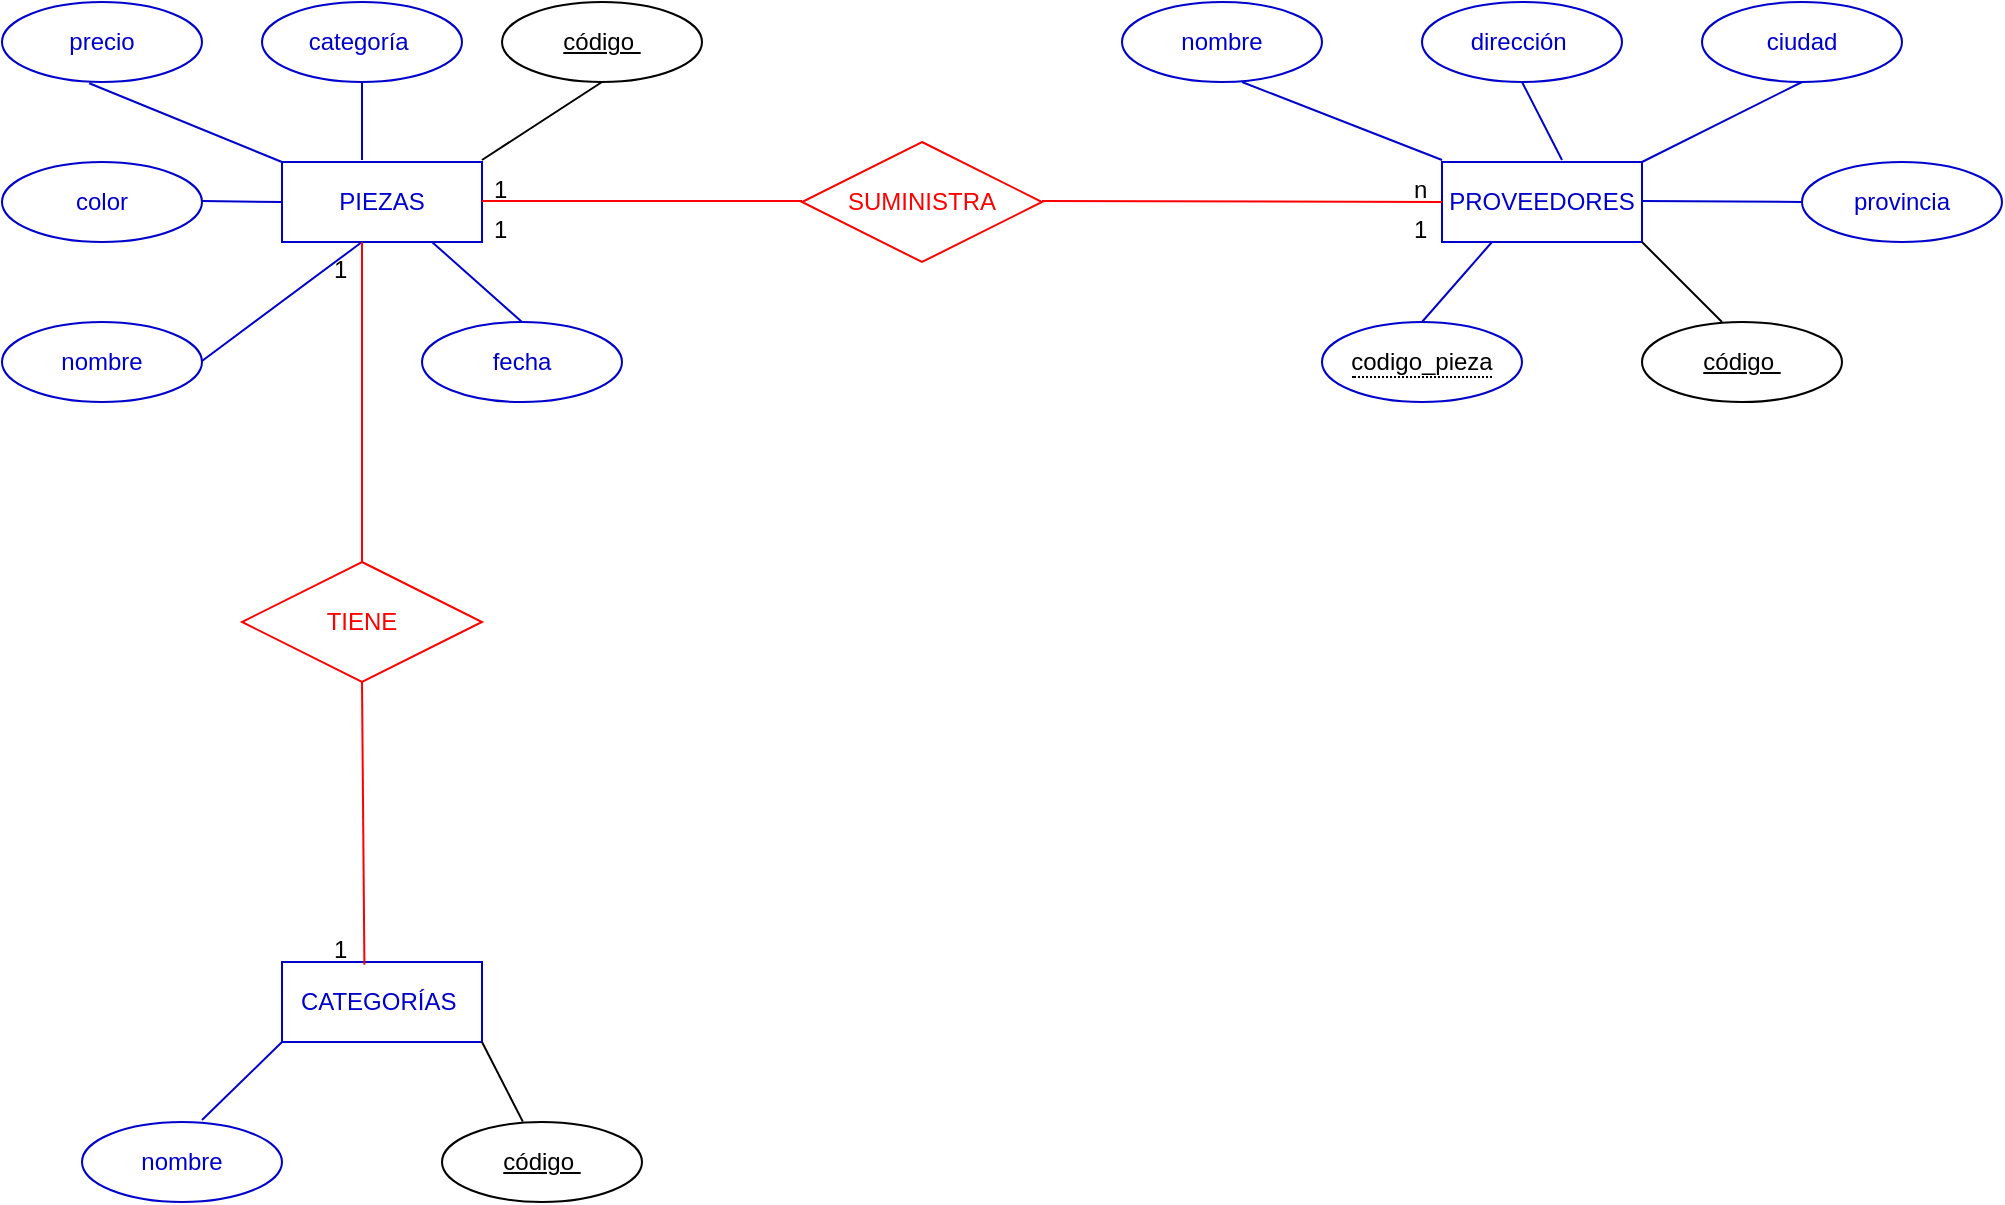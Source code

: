 <mxfile version="20.3.7" type="github">
  <diagram id="C_52Ca0h4Aw3n_u4SL9l" name="Página-1">
    <mxGraphModel dx="1038" dy="539" grid="1" gridSize="10" guides="1" tooltips="1" connect="1" arrows="1" fold="1" page="1" pageScale="1" pageWidth="1169" pageHeight="827" math="0" shadow="0">
      <root>
        <mxCell id="0" />
        <mxCell id="1" parent="0" />
        <mxCell id="GZpbhepSpUe1rYxqUkZz-1" value="&lt;font color=&quot;#0000cc&quot;&gt;PROVEEDORES&lt;/font&gt;" style="whiteSpace=wrap;html=1;align=center;strokeColor=#0000CC;" vertex="1" parent="1">
          <mxGeometry x="740" y="280" width="100" height="40" as="geometry" />
        </mxCell>
        <mxCell id="GZpbhepSpUe1rYxqUkZz-2" value="&lt;font color=&quot;#0000cc&quot;&gt;PIEZAS&lt;/font&gt;" style="whiteSpace=wrap;html=1;align=center;strokeColor=#0000CC;" vertex="1" parent="1">
          <mxGeometry x="160" y="280" width="100" height="40" as="geometry" />
        </mxCell>
        <mxCell id="GZpbhepSpUe1rYxqUkZz-3" value="&lt;font color=&quot;#0000cc&quot;&gt;CATEGORÍAS&amp;nbsp;&lt;/font&gt;" style="whiteSpace=wrap;html=1;align=center;strokeColor=#0000CC;" vertex="1" parent="1">
          <mxGeometry x="160" y="680" width="100" height="40" as="geometry" />
        </mxCell>
        <mxCell id="GZpbhepSpUe1rYxqUkZz-4" value="&lt;font color=&quot;#0000cc&quot;&gt;nombre&lt;/font&gt;" style="ellipse;whiteSpace=wrap;html=1;align=center;strokeColor=#0000CC;" vertex="1" parent="1">
          <mxGeometry x="20" y="360" width="100" height="40" as="geometry" />
        </mxCell>
        <mxCell id="GZpbhepSpUe1rYxqUkZz-5" value="&lt;font color=&quot;#0000cc&quot;&gt;dirección&amp;nbsp;&lt;/font&gt;" style="ellipse;whiteSpace=wrap;html=1;align=center;strokeColor=#0000CC;" vertex="1" parent="1">
          <mxGeometry x="730" y="200" width="100" height="40" as="geometry" />
        </mxCell>
        <mxCell id="GZpbhepSpUe1rYxqUkZz-6" value="&lt;font color=&quot;#0000cc&quot;&gt;ciudad&lt;/font&gt;" style="ellipse;whiteSpace=wrap;html=1;align=center;strokeColor=#0000CC;" vertex="1" parent="1">
          <mxGeometry x="870" y="200" width="100" height="40" as="geometry" />
        </mxCell>
        <mxCell id="GZpbhepSpUe1rYxqUkZz-7" value="&lt;font color=&quot;#0000cc&quot;&gt;provincia&lt;/font&gt;" style="ellipse;whiteSpace=wrap;html=1;align=center;strokeColor=#0000CC;" vertex="1" parent="1">
          <mxGeometry x="920" y="280" width="100" height="40" as="geometry" />
        </mxCell>
        <mxCell id="GZpbhepSpUe1rYxqUkZz-8" value="código&amp;nbsp;" style="ellipse;whiteSpace=wrap;html=1;align=center;fontStyle=4;" vertex="1" parent="1">
          <mxGeometry x="270" y="200" width="100" height="40" as="geometry" />
        </mxCell>
        <mxCell id="GZpbhepSpUe1rYxqUkZz-9" value="código&amp;nbsp;" style="ellipse;whiteSpace=wrap;html=1;align=center;fontStyle=4;strokeColor=#000000;" vertex="1" parent="1">
          <mxGeometry x="840" y="360" width="100" height="40" as="geometry" />
        </mxCell>
        <mxCell id="GZpbhepSpUe1rYxqUkZz-10" value="&lt;font color=&quot;#0000cc&quot;&gt;nombre&lt;/font&gt;" style="ellipse;whiteSpace=wrap;html=1;align=center;strokeColor=#0000CC;" vertex="1" parent="1">
          <mxGeometry x="580" y="200" width="100" height="40" as="geometry" />
        </mxCell>
        <mxCell id="GZpbhepSpUe1rYxqUkZz-11" value="&lt;font color=&quot;#0000cc&quot;&gt;color&lt;/font&gt;" style="ellipse;whiteSpace=wrap;html=1;align=center;strokeColor=#0000CC;" vertex="1" parent="1">
          <mxGeometry x="20" y="280" width="100" height="40" as="geometry" />
        </mxCell>
        <mxCell id="GZpbhepSpUe1rYxqUkZz-12" value="&lt;font color=&quot;#0000cc&quot;&gt;precio&lt;/font&gt;" style="ellipse;whiteSpace=wrap;html=1;align=center;strokeColor=#0000CC;" vertex="1" parent="1">
          <mxGeometry x="20" y="200" width="100" height="40" as="geometry" />
        </mxCell>
        <mxCell id="GZpbhepSpUe1rYxqUkZz-13" value="&lt;font color=&quot;#0000cc&quot;&gt;categoría&amp;nbsp;&lt;/font&gt;" style="ellipse;whiteSpace=wrap;html=1;align=center;strokeColor=#0000CC;" vertex="1" parent="1">
          <mxGeometry x="150" y="200" width="100" height="40" as="geometry" />
        </mxCell>
        <mxCell id="GZpbhepSpUe1rYxqUkZz-14" value="&lt;font color=&quot;#0000cc&quot;&gt;nombre&lt;/font&gt;" style="ellipse;whiteSpace=wrap;html=1;align=center;strokeColor=#0000CC;" vertex="1" parent="1">
          <mxGeometry x="60" y="760" width="100" height="40" as="geometry" />
        </mxCell>
        <mxCell id="GZpbhepSpUe1rYxqUkZz-15" value="código&amp;nbsp;" style="ellipse;whiteSpace=wrap;html=1;align=center;fontStyle=4;" vertex="1" parent="1">
          <mxGeometry x="240" y="760" width="100" height="40" as="geometry" />
        </mxCell>
        <mxCell id="GZpbhepSpUe1rYxqUkZz-16" value="&lt;font color=&quot;#ff0000&quot;&gt;SUMINISTRA&lt;/font&gt;" style="shape=rhombus;perimeter=rhombusPerimeter;whiteSpace=wrap;html=1;align=center;strokeColor=#FF0000;" vertex="1" parent="1">
          <mxGeometry x="420" y="270" width="120" height="60" as="geometry" />
        </mxCell>
        <mxCell id="GZpbhepSpUe1rYxqUkZz-18" value="&lt;font color=&quot;#ff0000&quot;&gt;TIENE&lt;/font&gt;" style="shape=rhombus;perimeter=rhombusPerimeter;whiteSpace=wrap;html=1;align=center;strokeColor=#FF0000;" vertex="1" parent="1">
          <mxGeometry x="140" y="480" width="120" height="60" as="geometry" />
        </mxCell>
        <mxCell id="GZpbhepSpUe1rYxqUkZz-19" value="" style="endArrow=none;html=1;rounded=0;fontColor=#0000CC;entryX=0.5;entryY=1;entryDx=0;entryDy=0;" edge="1" parent="1" target="GZpbhepSpUe1rYxqUkZz-8">
          <mxGeometry relative="1" as="geometry">
            <mxPoint x="260" y="279" as="sourcePoint" />
            <mxPoint x="420" y="279" as="targetPoint" />
          </mxGeometry>
        </mxCell>
        <mxCell id="GZpbhepSpUe1rYxqUkZz-20" value="" style="endArrow=none;html=1;rounded=0;fontColor=#0000CC;entryX=1;entryY=1;entryDx=0;entryDy=0;" edge="1" parent="1" target="GZpbhepSpUe1rYxqUkZz-1">
          <mxGeometry relative="1" as="geometry">
            <mxPoint x="880" y="360" as="sourcePoint" />
            <mxPoint x="940" y="321" as="targetPoint" />
          </mxGeometry>
        </mxCell>
        <mxCell id="GZpbhepSpUe1rYxqUkZz-21" value="" style="endArrow=none;html=1;rounded=0;fontColor=#0000CC;exitX=0.404;exitY=-0.005;exitDx=0;exitDy=0;exitPerimeter=0;entryX=1;entryY=1;entryDx=0;entryDy=0;" edge="1" parent="1" source="GZpbhepSpUe1rYxqUkZz-15" target="GZpbhepSpUe1rYxqUkZz-3">
          <mxGeometry relative="1" as="geometry">
            <mxPoint x="890" y="370" as="sourcePoint" />
            <mxPoint x="690" y="430" as="targetPoint" />
          </mxGeometry>
        </mxCell>
        <mxCell id="GZpbhepSpUe1rYxqUkZz-22" value="" style="endArrow=none;html=1;rounded=0;fontColor=#0000CC;strokeColor=#0000CC;" edge="1" parent="1">
          <mxGeometry relative="1" as="geometry">
            <mxPoint x="640" y="240" as="sourcePoint" />
            <mxPoint x="740" y="279" as="targetPoint" />
          </mxGeometry>
        </mxCell>
        <mxCell id="GZpbhepSpUe1rYxqUkZz-23" value="" style="endArrow=none;html=1;rounded=0;fontColor=#0000CC;strokeColor=#0000CC;" edge="1" parent="1">
          <mxGeometry relative="1" as="geometry">
            <mxPoint x="840" y="299.5" as="sourcePoint" />
            <mxPoint x="920" y="300" as="targetPoint" />
          </mxGeometry>
        </mxCell>
        <mxCell id="GZpbhepSpUe1rYxqUkZz-24" value="" style="endArrow=none;html=1;rounded=0;fontColor=#0000CC;strokeColor=#0000CC;entryX=0.5;entryY=1;entryDx=0;entryDy=0;" edge="1" parent="1" target="GZpbhepSpUe1rYxqUkZz-6">
          <mxGeometry relative="1" as="geometry">
            <mxPoint x="840" y="280" as="sourcePoint" />
            <mxPoint x="1000" y="280" as="targetPoint" />
          </mxGeometry>
        </mxCell>
        <mxCell id="GZpbhepSpUe1rYxqUkZz-25" value="" style="endArrow=none;html=1;rounded=0;fontColor=#0000CC;strokeColor=#0000CC;entryX=0.5;entryY=1;entryDx=0;entryDy=0;" edge="1" parent="1" target="GZpbhepSpUe1rYxqUkZz-5">
          <mxGeometry relative="1" as="geometry">
            <mxPoint x="800" y="279" as="sourcePoint" />
            <mxPoint x="960" y="279" as="targetPoint" />
          </mxGeometry>
        </mxCell>
        <mxCell id="GZpbhepSpUe1rYxqUkZz-26" value="" style="endArrow=none;html=1;rounded=0;fontColor=#0000CC;strokeColor=#0000CC;entryX=0.5;entryY=1;entryDx=0;entryDy=0;" edge="1" parent="1" target="GZpbhepSpUe1rYxqUkZz-13">
          <mxGeometry relative="1" as="geometry">
            <mxPoint x="200" y="279" as="sourcePoint" />
            <mxPoint x="360" y="279" as="targetPoint" />
          </mxGeometry>
        </mxCell>
        <mxCell id="GZpbhepSpUe1rYxqUkZz-27" value="" style="endArrow=none;html=1;rounded=0;fontColor=#0000CC;strokeColor=#0000CC;entryX=0.436;entryY=1.015;entryDx=0;entryDy=0;entryPerimeter=0;" edge="1" parent="1" target="GZpbhepSpUe1rYxqUkZz-12">
          <mxGeometry relative="1" as="geometry">
            <mxPoint x="160" y="280" as="sourcePoint" />
            <mxPoint x="320" y="280" as="targetPoint" />
          </mxGeometry>
        </mxCell>
        <mxCell id="GZpbhepSpUe1rYxqUkZz-28" value="" style="endArrow=none;html=1;rounded=0;fontColor=#0000CC;strokeColor=#0000CC;" edge="1" parent="1">
          <mxGeometry relative="1" as="geometry">
            <mxPoint x="120" y="299.5" as="sourcePoint" />
            <mxPoint x="160" y="300" as="targetPoint" />
          </mxGeometry>
        </mxCell>
        <mxCell id="GZpbhepSpUe1rYxqUkZz-29" value="" style="endArrow=none;html=1;rounded=0;fontColor=#0000CC;strokeColor=#0000CC;" edge="1" parent="1">
          <mxGeometry relative="1" as="geometry">
            <mxPoint x="120" y="379.5" as="sourcePoint" />
            <mxPoint x="200" y="320" as="targetPoint" />
          </mxGeometry>
        </mxCell>
        <mxCell id="GZpbhepSpUe1rYxqUkZz-30" value="" style="endArrow=none;html=1;rounded=0;fontColor=#0000CC;strokeColor=#0000CC;entryX=0;entryY=1;entryDx=0;entryDy=0;" edge="1" parent="1" target="GZpbhepSpUe1rYxqUkZz-3">
          <mxGeometry relative="1" as="geometry">
            <mxPoint x="120" y="759" as="sourcePoint" />
            <mxPoint x="280" y="759" as="targetPoint" />
          </mxGeometry>
        </mxCell>
        <mxCell id="GZpbhepSpUe1rYxqUkZz-31" value="" style="endArrow=none;html=1;rounded=0;fontColor=#0000CC;strokeColor=#FF0000;entryX=0;entryY=0.5;entryDx=0;entryDy=0;" edge="1" parent="1" target="GZpbhepSpUe1rYxqUkZz-1">
          <mxGeometry relative="1" as="geometry">
            <mxPoint x="540" y="299.5" as="sourcePoint" />
            <mxPoint x="700" y="299.5" as="targetPoint" />
          </mxGeometry>
        </mxCell>
        <mxCell id="GZpbhepSpUe1rYxqUkZz-32" value="" style="endArrow=none;html=1;rounded=0;fontColor=#0000CC;strokeColor=#FF0000;" edge="1" parent="1">
          <mxGeometry relative="1" as="geometry">
            <mxPoint x="260" y="299.5" as="sourcePoint" />
            <mxPoint x="420" y="299.5" as="targetPoint" />
          </mxGeometry>
        </mxCell>
        <mxCell id="GZpbhepSpUe1rYxqUkZz-33" value="" style="endArrow=none;html=1;rounded=0;fontColor=#0000CC;strokeColor=#FF0000;entryX=0.412;entryY=0.035;entryDx=0;entryDy=0;entryPerimeter=0;" edge="1" parent="1" target="GZpbhepSpUe1rYxqUkZz-3">
          <mxGeometry relative="1" as="geometry">
            <mxPoint x="200" y="540" as="sourcePoint" />
            <mxPoint x="360" y="540" as="targetPoint" />
          </mxGeometry>
        </mxCell>
        <mxCell id="GZpbhepSpUe1rYxqUkZz-34" value="" style="endArrow=none;html=1;rounded=0;fontColor=#0000CC;strokeColor=#FF0000;entryX=0.4;entryY=1;entryDx=0;entryDy=0;entryPerimeter=0;" edge="1" parent="1" target="GZpbhepSpUe1rYxqUkZz-2">
          <mxGeometry relative="1" as="geometry">
            <mxPoint x="200" y="480" as="sourcePoint" />
            <mxPoint x="360" y="480" as="targetPoint" />
          </mxGeometry>
        </mxCell>
        <mxCell id="GZpbhepSpUe1rYxqUkZz-35" value="1" style="text;strokeColor=none;fillColor=none;spacingLeft=4;spacingRight=4;overflow=hidden;rotatable=0;points=[[0,0.5],[1,0.5]];portConstraint=eastwest;fontSize=12;fontColor=#000000;" vertex="1" parent="1">
          <mxGeometry x="180" y="320" width="20" height="30" as="geometry" />
        </mxCell>
        <mxCell id="GZpbhepSpUe1rYxqUkZz-36" value="1" style="text;strokeColor=none;fillColor=none;spacingLeft=4;spacingRight=4;overflow=hidden;rotatable=0;points=[[0,0.5],[1,0.5]];portConstraint=eastwest;fontSize=12;fontColor=#000000;" vertex="1" parent="1">
          <mxGeometry x="180" y="660" width="20" height="30" as="geometry" />
        </mxCell>
        <mxCell id="GZpbhepSpUe1rYxqUkZz-37" value="1" style="text;strokeColor=none;fillColor=none;spacingLeft=4;spacingRight=4;overflow=hidden;rotatable=0;points=[[0,0.5],[1,0.5]];portConstraint=eastwest;fontSize=12;fontColor=#000000;" vertex="1" parent="1">
          <mxGeometry x="260" y="280" width="20" height="30" as="geometry" />
        </mxCell>
        <mxCell id="GZpbhepSpUe1rYxqUkZz-38" value="n" style="text;strokeColor=none;fillColor=none;spacingLeft=4;spacingRight=4;overflow=hidden;rotatable=0;points=[[0,0.5],[1,0.5]];portConstraint=eastwest;fontSize=12;fontColor=#000000;" vertex="1" parent="1">
          <mxGeometry x="720" y="280" width="20" height="30" as="geometry" />
        </mxCell>
        <mxCell id="GZpbhepSpUe1rYxqUkZz-39" value="&lt;span style=&quot;border-bottom: 1px dotted&quot;&gt;codigo_pieza&lt;/span&gt;" style="ellipse;whiteSpace=wrap;html=1;align=center;strokeColor=#0000CC;fontColor=#000000;" vertex="1" parent="1">
          <mxGeometry x="680" y="360" width="100" height="40" as="geometry" />
        </mxCell>
        <mxCell id="GZpbhepSpUe1rYxqUkZz-41" value="" style="endArrow=none;html=1;rounded=0;fontColor=#0000CC;strokeColor=#0000CC;entryX=0.25;entryY=1;entryDx=0;entryDy=0;" edge="1" parent="1" target="GZpbhepSpUe1rYxqUkZz-1">
          <mxGeometry relative="1" as="geometry">
            <mxPoint x="730" y="360" as="sourcePoint" />
            <mxPoint x="810" y="360.5" as="targetPoint" />
          </mxGeometry>
        </mxCell>
        <mxCell id="GZpbhepSpUe1rYxqUkZz-42" value="1" style="text;strokeColor=none;fillColor=none;spacingLeft=4;spacingRight=4;overflow=hidden;rotatable=0;points=[[0,0.5],[1,0.5]];portConstraint=eastwest;fontSize=12;fontColor=#000000;" vertex="1" parent="1">
          <mxGeometry x="260" y="300" width="20" height="30" as="geometry" />
        </mxCell>
        <mxCell id="GZpbhepSpUe1rYxqUkZz-43" value="1" style="text;strokeColor=none;fillColor=none;spacingLeft=4;spacingRight=4;overflow=hidden;rotatable=0;points=[[0,0.5],[1,0.5]];portConstraint=eastwest;fontSize=12;fontColor=#000000;" vertex="1" parent="1">
          <mxGeometry x="720" y="300" width="20" height="30" as="geometry" />
        </mxCell>
        <mxCell id="GZpbhepSpUe1rYxqUkZz-44" value="&lt;font color=&quot;#0000cc&quot;&gt;fecha&lt;/font&gt;" style="ellipse;whiteSpace=wrap;html=1;align=center;strokeColor=#0000CC;" vertex="1" parent="1">
          <mxGeometry x="230" y="360" width="100" height="40" as="geometry" />
        </mxCell>
        <mxCell id="GZpbhepSpUe1rYxqUkZz-45" value="" style="endArrow=none;html=1;rounded=0;fontColor=#0000CC;strokeColor=#0000CC;entryX=0.75;entryY=1;entryDx=0;entryDy=0;" edge="1" parent="1" target="GZpbhepSpUe1rYxqUkZz-2">
          <mxGeometry relative="1" as="geometry">
            <mxPoint x="280" y="360" as="sourcePoint" />
            <mxPoint x="360" y="300.5" as="targetPoint" />
          </mxGeometry>
        </mxCell>
      </root>
    </mxGraphModel>
  </diagram>
</mxfile>
